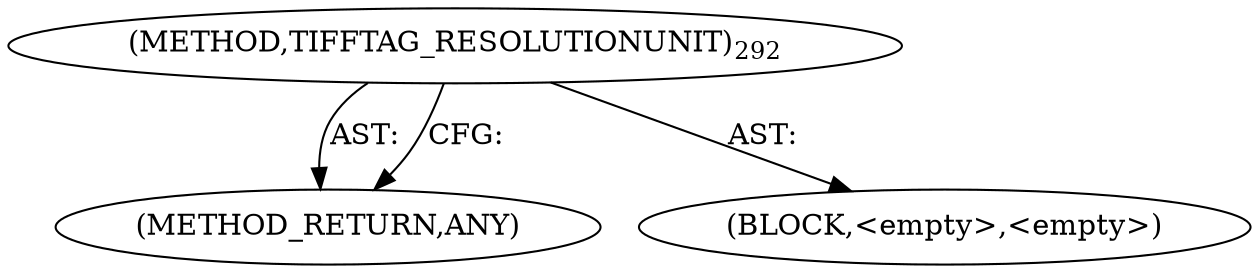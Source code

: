 digraph "TIFFTAG_RESOLUTIONUNIT" {  
"100215" [label = <(METHOD,TIFFTAG_RESOLUTIONUNIT)<SUB>292</SUB>> ]
"100216" [label = <(METHOD_RETURN,ANY)> ]
"100217" [label = <(BLOCK,&lt;empty&gt;,&lt;empty&gt;)> ]
  "100215" -> "100216"  [ label = "AST: "] 
  "100215" -> "100217"  [ label = "AST: "] 
  "100215" -> "100216"  [ label = "CFG: "] 
}
